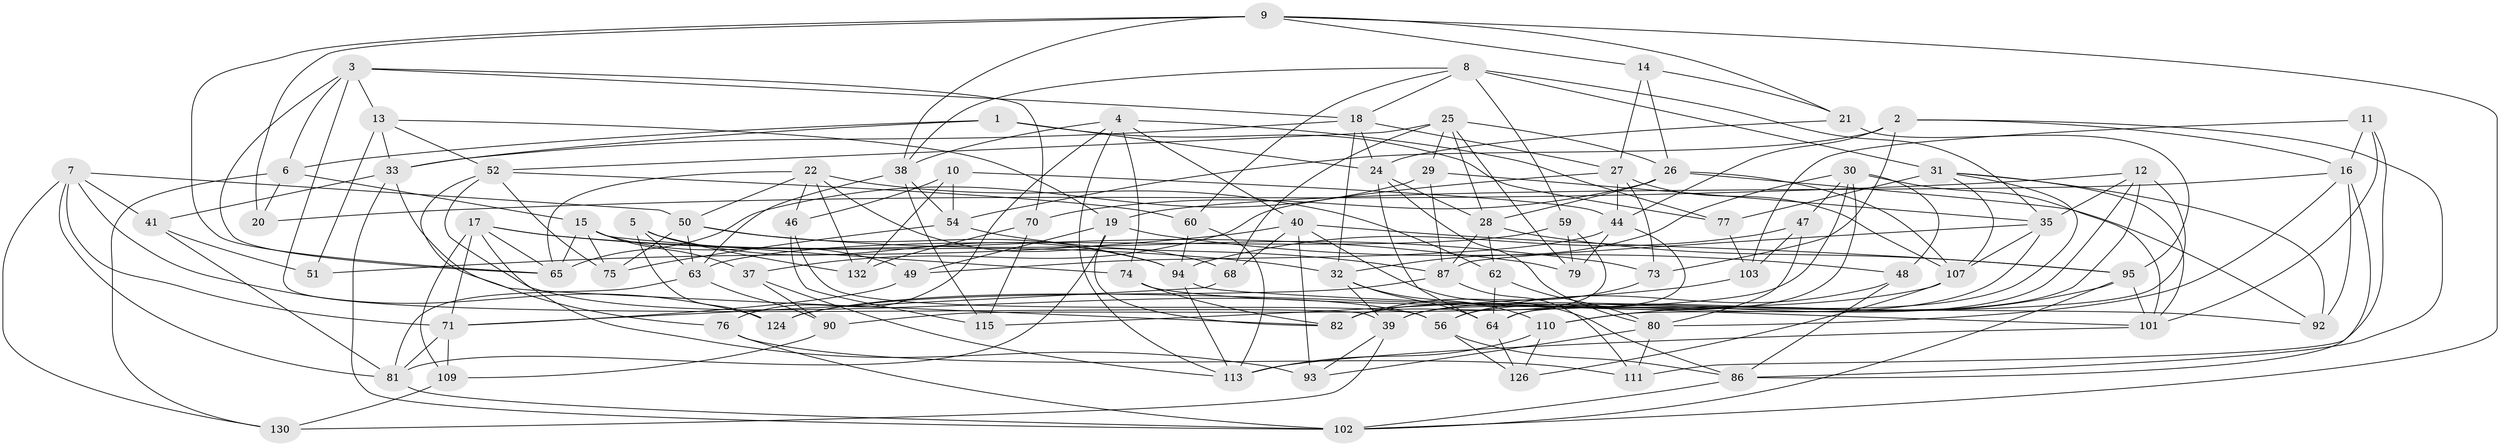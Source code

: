 // Generated by graph-tools (version 1.1) at 2025/52/02/27/25 19:52:34]
// undirected, 86 vertices, 217 edges
graph export_dot {
graph [start="1"]
  node [color=gray90,style=filled];
  1;
  2 [super="+43"];
  3 [super="+88"];
  4 [super="+36"];
  5;
  6 [super="+67"];
  7 [super="+23"];
  8 [super="+42"];
  9 [super="+78"];
  10;
  11;
  12 [super="+53"];
  13 [super="+123"];
  14;
  15 [super="+72"];
  16 [super="+61"];
  17 [super="+97"];
  18 [super="+118"];
  19 [super="+57"];
  20;
  21;
  22 [super="+55"];
  24 [super="+119"];
  25 [super="+45"];
  26 [super="+108"];
  27 [super="+135"];
  28 [super="+112"];
  29;
  30 [super="+106"];
  31 [super="+122"];
  32 [super="+58"];
  33 [super="+34"];
  35 [super="+96"];
  37;
  38 [super="+134"];
  39 [super="+66"];
  40 [super="+100"];
  41;
  44 [super="+129"];
  46;
  47;
  48;
  49;
  50 [super="+121"];
  51;
  52 [super="+85"];
  54 [super="+69"];
  56 [super="+114"];
  59;
  60;
  62;
  63 [super="+83"];
  64 [super="+84"];
  65 [super="+91"];
  68;
  70;
  71 [super="+98"];
  73;
  74;
  75;
  76;
  77;
  79;
  80 [super="+120"];
  81 [super="+89"];
  82 [super="+105"];
  86 [super="+125"];
  87 [super="+131"];
  90;
  92;
  93;
  94 [super="+99"];
  95 [super="+133"];
  101 [super="+104"];
  102 [super="+127"];
  103;
  107 [super="+117"];
  109;
  110 [super="+128"];
  111;
  113 [super="+116"];
  115;
  124;
  126;
  130;
  132;
  1 -- 77;
  1 -- 33;
  1 -- 24;
  1 -- 6;
  2 -- 86;
  2 -- 54 [weight=2];
  2 -- 16;
  2 -- 73;
  2 -- 44;
  3 -- 13;
  3 -- 65;
  3 -- 70;
  3 -- 6;
  3 -- 39;
  3 -- 18;
  4 -- 40;
  4 -- 76;
  4 -- 113;
  4 -- 74;
  4 -- 77;
  4 -- 38;
  5 -- 124;
  5 -- 132;
  5 -- 94;
  5 -- 63;
  6 -- 130;
  6 -- 20 [weight=2];
  6 -- 15;
  7 -- 50;
  7 -- 130;
  7 -- 41;
  7 -- 81;
  7 -- 124;
  7 -- 71;
  8 -- 35;
  8 -- 60;
  8 -- 18;
  8 -- 59;
  8 -- 31;
  8 -- 38;
  9 -- 20;
  9 -- 38;
  9 -- 14;
  9 -- 65;
  9 -- 21;
  9 -- 102;
  10 -- 54;
  10 -- 132;
  10 -- 46;
  10 -- 44;
  11 -- 103;
  11 -- 16;
  11 -- 111;
  11 -- 101;
  12 -- 110 [weight=2];
  12 -- 35;
  12 -- 56;
  12 -- 20;
  12 -- 64;
  13 -- 51 [weight=2];
  13 -- 19;
  13 -- 52;
  13 -- 33;
  14 -- 27;
  14 -- 26;
  14 -- 21;
  15 -- 74;
  15 -- 75;
  15 -- 65;
  15 -- 49;
  15 -- 37;
  16 -- 92;
  16 -- 80;
  16 -- 19;
  16 -- 86;
  17 -- 109;
  17 -- 65;
  17 -- 32;
  17 -- 93;
  17 -- 71;
  17 -- 79;
  18 -- 24;
  18 -- 32;
  18 -- 27;
  18 -- 33;
  19 -- 48;
  19 -- 81;
  19 -- 49;
  19 -- 82;
  21 -- 95;
  21 -- 24;
  22 -- 62;
  22 -- 132;
  22 -- 65;
  22 -- 50;
  22 -- 68;
  22 -- 46;
  24 -- 64;
  24 -- 80;
  24 -- 28;
  25 -- 29;
  25 -- 79;
  25 -- 28;
  25 -- 52;
  25 -- 68;
  25 -- 26;
  26 -- 70;
  26 -- 28;
  26 -- 107;
  26 -- 92;
  27 -- 73;
  27 -- 44;
  27 -- 107;
  27 -- 37;
  28 -- 95;
  28 -- 62;
  28 -- 87;
  29 -- 65;
  29 -- 87;
  29 -- 35;
  30 -- 48;
  30 -- 90;
  30 -- 47;
  30 -- 32;
  30 -- 101;
  30 -- 39;
  31 -- 107;
  31 -- 77;
  31 -- 92;
  31 -- 101;
  31 -- 39;
  32 -- 39;
  32 -- 110;
  32 -- 64;
  33 -- 82;
  33 -- 102;
  33 -- 41;
  35 -- 82;
  35 -- 107;
  35 -- 87;
  37 -- 113;
  37 -- 90;
  38 -- 115;
  38 -- 63;
  38 -- 54;
  39 -- 93;
  39 -- 130;
  40 -- 68;
  40 -- 95;
  40 -- 51;
  40 -- 93;
  40 -- 86;
  41 -- 51;
  41 -- 81;
  44 -- 79;
  44 -- 49;
  44 -- 64;
  46 -- 115;
  46 -- 56;
  47 -- 103;
  47 -- 94;
  47 -- 80;
  48 -- 86;
  48 -- 56;
  49 -- 71;
  50 -- 73;
  50 -- 75;
  50 -- 63;
  50 -- 94;
  52 -- 75;
  52 -- 76;
  52 -- 56;
  52 -- 60;
  54 -- 75;
  54 -- 87;
  56 -- 126;
  56 -- 86;
  59 -- 82;
  59 -- 79;
  59 -- 63;
  60 -- 113;
  60 -- 94;
  62 -- 64;
  62 -- 80;
  63 -- 81;
  63 -- 90;
  64 -- 126;
  68 -- 71;
  70 -- 115;
  70 -- 132;
  71 -- 109;
  71 -- 81;
  73 -- 82;
  74 -- 82;
  74 -- 92;
  76 -- 111;
  76 -- 102;
  77 -- 103;
  80 -- 93;
  80 -- 111;
  81 -- 102;
  86 -- 102;
  87 -- 111;
  87 -- 124;
  90 -- 109;
  94 -- 113;
  94 -- 101;
  95 -- 101;
  95 -- 110;
  95 -- 102;
  101 -- 113;
  103 -- 115;
  107 -- 124;
  107 -- 126;
  109 -- 130;
  110 -- 126;
  110 -- 113;
}
